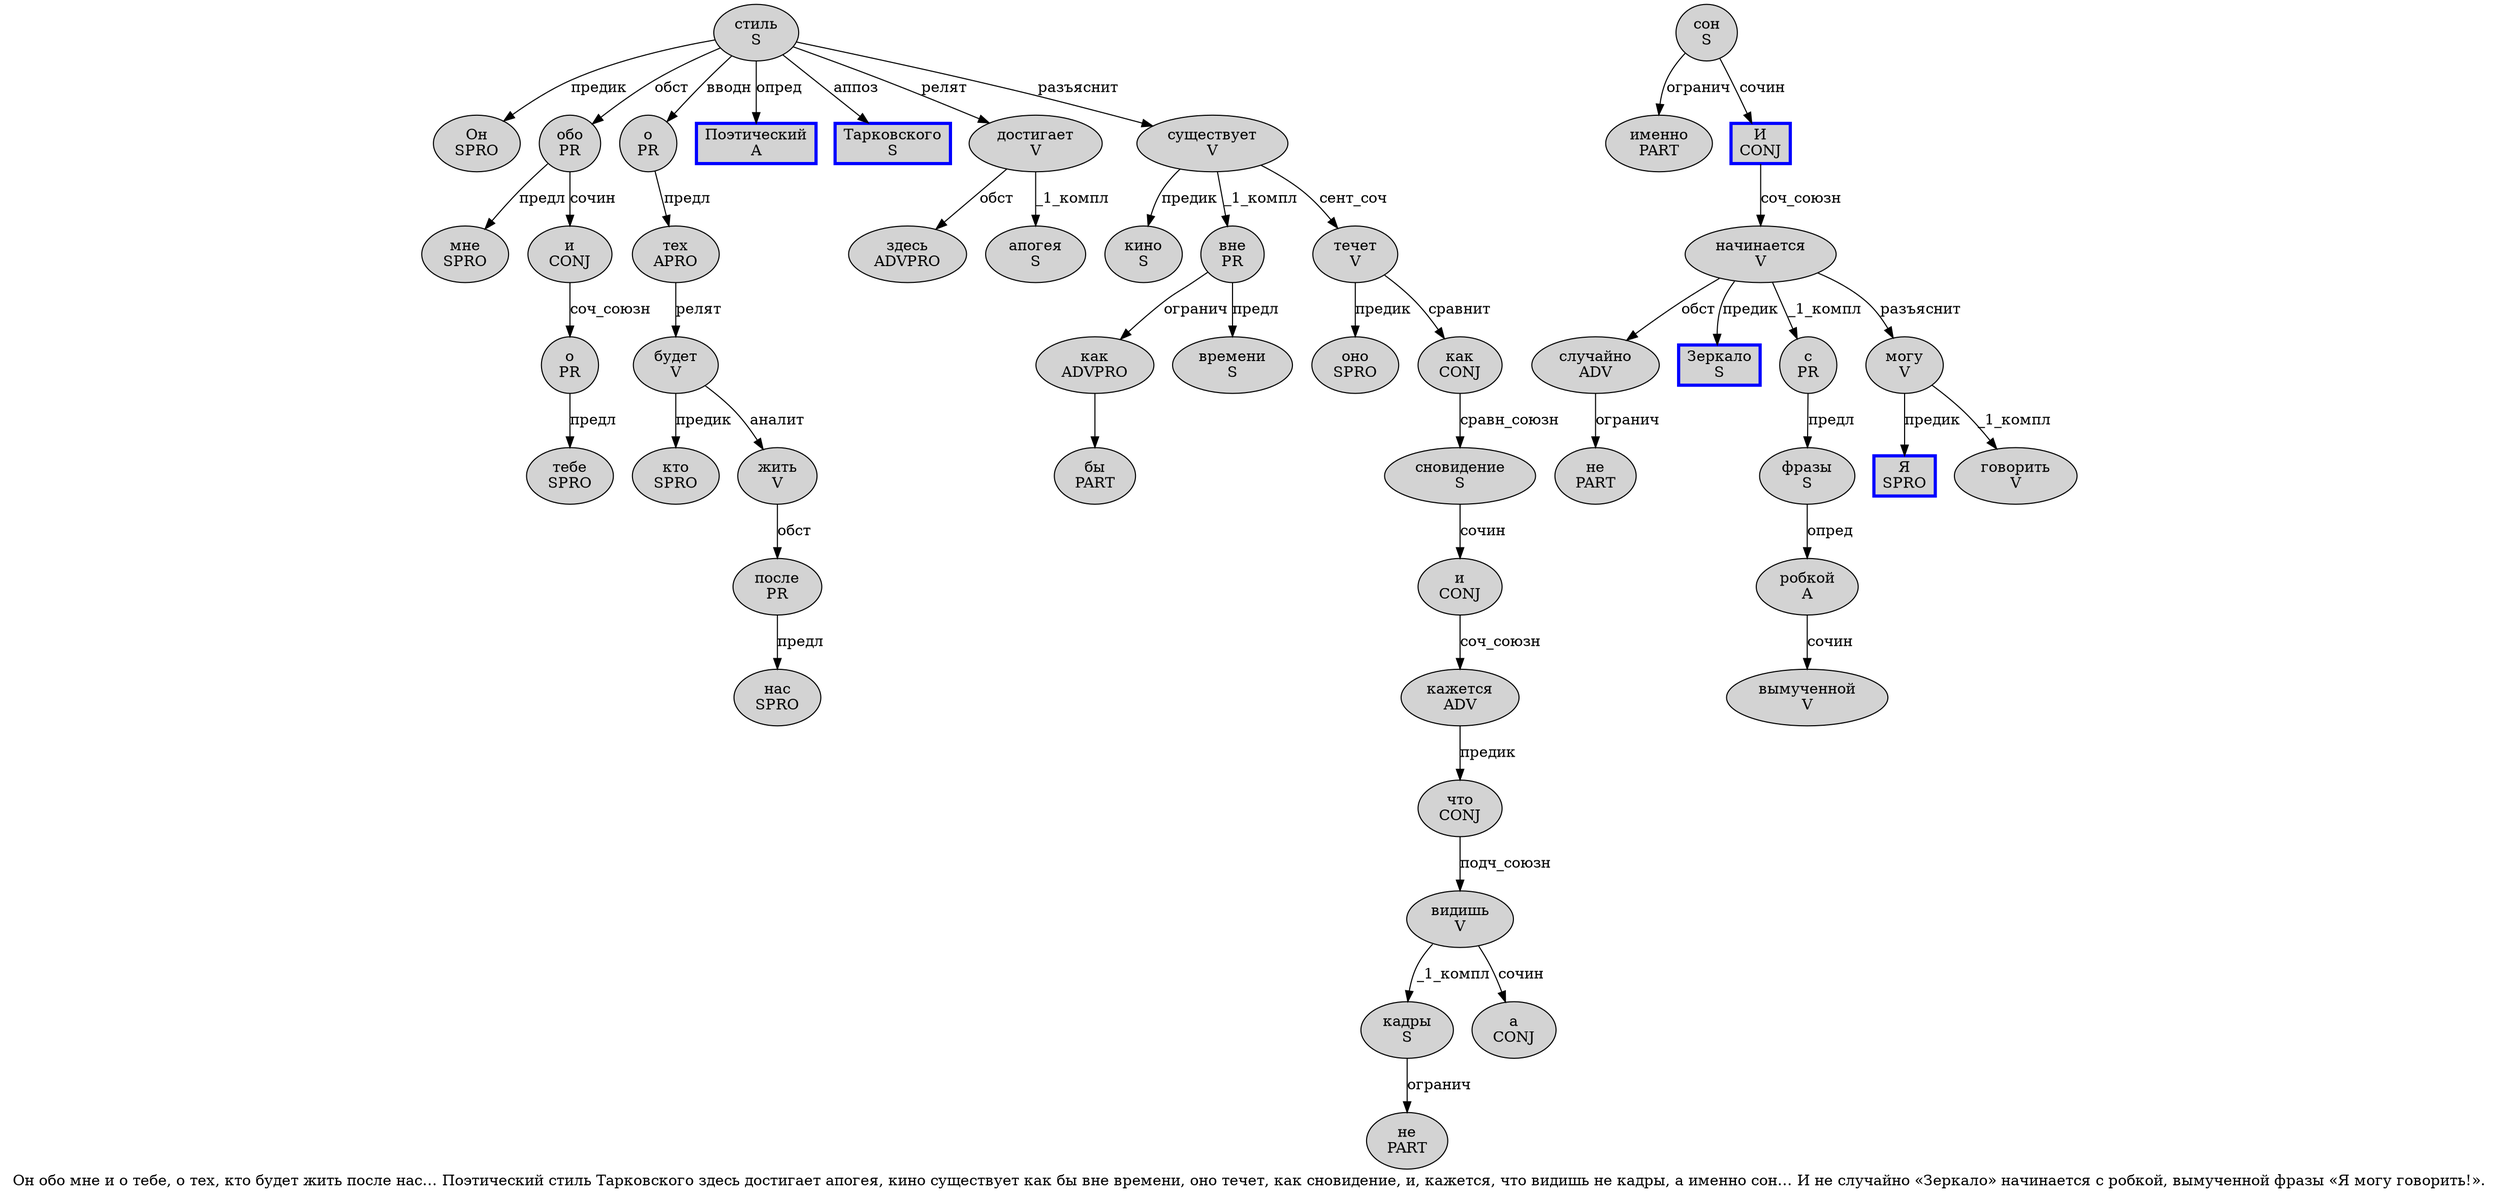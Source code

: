 digraph SENTENCE_2123 {
	graph [label="Он обо мне и о тебе, о тех, кто будет жить после нас… Поэтический стиль Тарковского здесь достигает апогея, кино существует как бы вне времени, оно течет, как сновидение, и, кажется, что видишь не кадры, а именно сон… И не случайно «Зеркало» начинается с робкой, вымученной фразы «Я могу говорить!»."]
	node [style=filled]
		0 [label="Он
SPRO" color="" fillcolor=lightgray penwidth=1 shape=ellipse]
		1 [label="обо
PR" color="" fillcolor=lightgray penwidth=1 shape=ellipse]
		2 [label="мне
SPRO" color="" fillcolor=lightgray penwidth=1 shape=ellipse]
		3 [label="и
CONJ" color="" fillcolor=lightgray penwidth=1 shape=ellipse]
		4 [label="о
PR" color="" fillcolor=lightgray penwidth=1 shape=ellipse]
		5 [label="тебе
SPRO" color="" fillcolor=lightgray penwidth=1 shape=ellipse]
		7 [label="о
PR" color="" fillcolor=lightgray penwidth=1 shape=ellipse]
		8 [label="тех
APRO" color="" fillcolor=lightgray penwidth=1 shape=ellipse]
		10 [label="кто
SPRO" color="" fillcolor=lightgray penwidth=1 shape=ellipse]
		11 [label="будет
V" color="" fillcolor=lightgray penwidth=1 shape=ellipse]
		12 [label="жить
V" color="" fillcolor=lightgray penwidth=1 shape=ellipse]
		13 [label="после
PR" color="" fillcolor=lightgray penwidth=1 shape=ellipse]
		14 [label="нас
SPRO" color="" fillcolor=lightgray penwidth=1 shape=ellipse]
		16 [label="Поэтический
A" color=blue fillcolor=lightgray penwidth=3 shape=box]
		17 [label="стиль
S" color="" fillcolor=lightgray penwidth=1 shape=ellipse]
		18 [label="Тарковского
S" color=blue fillcolor=lightgray penwidth=3 shape=box]
		19 [label="здесь
ADVPRO" color="" fillcolor=lightgray penwidth=1 shape=ellipse]
		20 [label="достигает
V" color="" fillcolor=lightgray penwidth=1 shape=ellipse]
		21 [label="апогея
S" color="" fillcolor=lightgray penwidth=1 shape=ellipse]
		23 [label="кино
S" color="" fillcolor=lightgray penwidth=1 shape=ellipse]
		24 [label="существует
V" color="" fillcolor=lightgray penwidth=1 shape=ellipse]
		25 [label="как
ADVPRO" color="" fillcolor=lightgray penwidth=1 shape=ellipse]
		26 [label="бы
PART" color="" fillcolor=lightgray penwidth=1 shape=ellipse]
		27 [label="вне
PR" color="" fillcolor=lightgray penwidth=1 shape=ellipse]
		28 [label="времени
S" color="" fillcolor=lightgray penwidth=1 shape=ellipse]
		30 [label="оно
SPRO" color="" fillcolor=lightgray penwidth=1 shape=ellipse]
		31 [label="течет
V" color="" fillcolor=lightgray penwidth=1 shape=ellipse]
		33 [label="как
CONJ" color="" fillcolor=lightgray penwidth=1 shape=ellipse]
		34 [label="сновидение
S" color="" fillcolor=lightgray penwidth=1 shape=ellipse]
		36 [label="и
CONJ" color="" fillcolor=lightgray penwidth=1 shape=ellipse]
		38 [label="кажется
ADV" color="" fillcolor=lightgray penwidth=1 shape=ellipse]
		40 [label="что
CONJ" color="" fillcolor=lightgray penwidth=1 shape=ellipse]
		41 [label="видишь
V" color="" fillcolor=lightgray penwidth=1 shape=ellipse]
		42 [label="не
PART" color="" fillcolor=lightgray penwidth=1 shape=ellipse]
		43 [label="кадры
S" color="" fillcolor=lightgray penwidth=1 shape=ellipse]
		45 [label="а
CONJ" color="" fillcolor=lightgray penwidth=1 shape=ellipse]
		46 [label="именно
PART" color="" fillcolor=lightgray penwidth=1 shape=ellipse]
		47 [label="сон
S" color="" fillcolor=lightgray penwidth=1 shape=ellipse]
		49 [label="И
CONJ" color=blue fillcolor=lightgray penwidth=3 shape=box]
		50 [label="не
PART" color="" fillcolor=lightgray penwidth=1 shape=ellipse]
		51 [label="случайно
ADV" color="" fillcolor=lightgray penwidth=1 shape=ellipse]
		53 [label="Зеркало
S" color=blue fillcolor=lightgray penwidth=3 shape=box]
		55 [label="начинается
V" color="" fillcolor=lightgray penwidth=1 shape=ellipse]
		56 [label="с
PR" color="" fillcolor=lightgray penwidth=1 shape=ellipse]
		57 [label="робкой
A" color="" fillcolor=lightgray penwidth=1 shape=ellipse]
		59 [label="вымученной
V" color="" fillcolor=lightgray penwidth=1 shape=ellipse]
		60 [label="фразы
S" color="" fillcolor=lightgray penwidth=1 shape=ellipse]
		62 [label="Я
SPRO" color=blue fillcolor=lightgray penwidth=3 shape=box]
		63 [label="могу
V" color="" fillcolor=lightgray penwidth=1 shape=ellipse]
		64 [label="говорить
V" color="" fillcolor=lightgray penwidth=1 shape=ellipse]
			3 -> 4 [label="соч_союзн"]
			13 -> 14 [label="предл"]
			24 -> 23 [label="предик"]
			24 -> 27 [label="_1_компл"]
			24 -> 31 [label="сент_соч"]
			31 -> 30 [label="предик"]
			31 -> 33 [label="сравнит"]
			4 -> 5 [label="предл"]
			60 -> 57 [label="опред"]
			27 -> 25 [label="огранич"]
			27 -> 28 [label="предл"]
			57 -> 59 [label="сочин"]
			8 -> 11 [label="релят"]
			7 -> 8 [label="предл"]
			55 -> 51 [label="обст"]
			55 -> 53 [label="предик"]
			55 -> 56 [label="_1_компл"]
			55 -> 63 [label="разъяснит"]
			11 -> 10 [label="предик"]
			11 -> 12 [label="аналит"]
			1 -> 2 [label="предл"]
			1 -> 3 [label="сочин"]
			36 -> 38 [label="соч_союзн"]
			34 -> 36 [label="сочин"]
			25 -> 26
			56 -> 60 [label="предл"]
			41 -> 43 [label="_1_компл"]
			41 -> 45 [label="сочин"]
			49 -> 55 [label="соч_союзн"]
			63 -> 62 [label="предик"]
			63 -> 64 [label="_1_компл"]
			40 -> 41 [label="подч_союзн"]
			33 -> 34 [label="сравн_союзн"]
			12 -> 13 [label="обст"]
			43 -> 42 [label="огранич"]
			17 -> 0 [label="предик"]
			17 -> 1 [label="обст"]
			17 -> 7 [label="вводн"]
			17 -> 16 [label="опред"]
			17 -> 18 [label="аппоз"]
			17 -> 20 [label="релят"]
			17 -> 24 [label="разъяснит"]
			38 -> 40 [label="предик"]
			51 -> 50 [label="огранич"]
			47 -> 46 [label="огранич"]
			47 -> 49 [label="сочин"]
			20 -> 19 [label="обст"]
			20 -> 21 [label="_1_компл"]
}